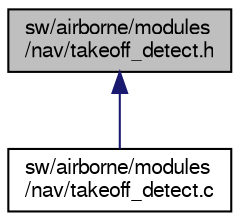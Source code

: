 digraph "sw/airborne/modules/nav/takeoff_detect.h"
{
  edge [fontname="FreeSans",fontsize="10",labelfontname="FreeSans",labelfontsize="10"];
  node [fontname="FreeSans",fontsize="10",shape=record];
  Node1 [label="sw/airborne/modules\l/nav/takeoff_detect.h",height=0.2,width=0.4,color="black", fillcolor="grey75", style="filled", fontcolor="black"];
  Node1 -> Node2 [dir="back",color="midnightblue",fontsize="10",style="solid",fontname="FreeSans"];
  Node2 [label="sw/airborne/modules\l/nav/takeoff_detect.c",height=0.2,width=0.4,color="black", fillcolor="white", style="filled",URL="$takeoff__detect_8c.html",tooltip="Automatic takeoff assistance for fixed-wing. "];
}
